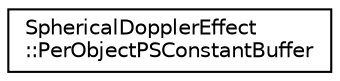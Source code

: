 digraph "Graphical Class Hierarchy"
{
 // LATEX_PDF_SIZE
  edge [fontname="Helvetica",fontsize="10",labelfontname="Helvetica",labelfontsize="10"];
  node [fontname="Helvetica",fontsize="10",shape=record];
  rankdir="LR";
  Node0 [label="SphericalDopplerEffect\l::PerObjectPSConstantBuffer",height=0.2,width=0.4,color="black", fillcolor="white", style="filled",URL="$struct_spherical_doppler_effect_1_1_per_object_p_s_constant_buffer.html",tooltip=" "];
}
